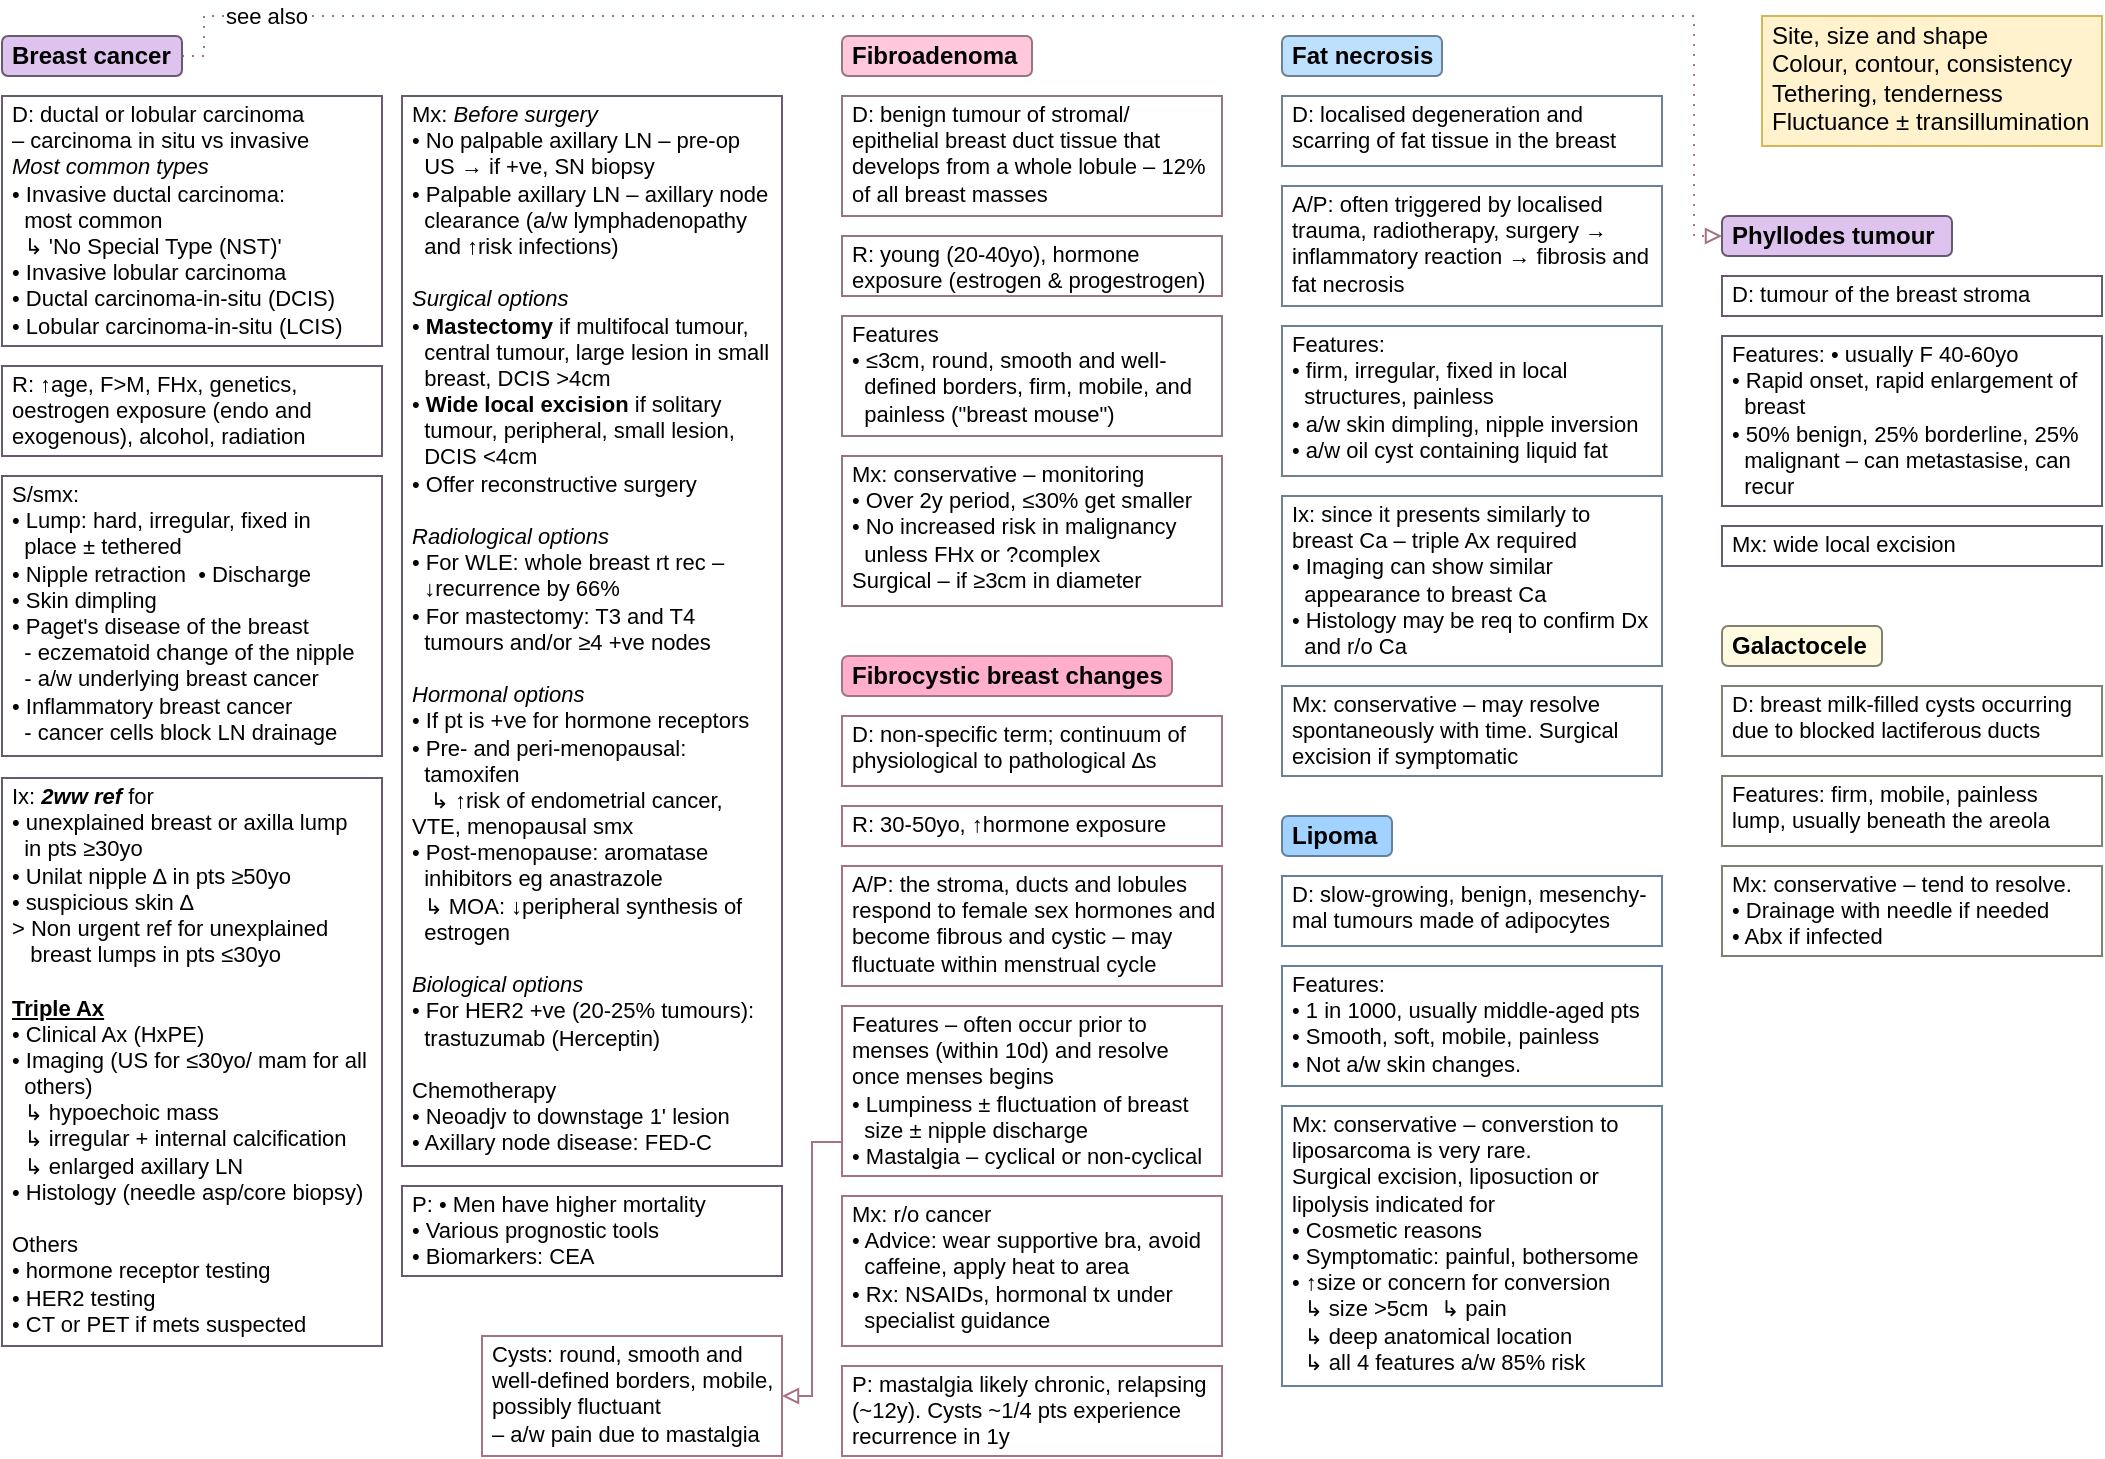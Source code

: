 <mxfile version="21.2.2" type="dropbox">
  <diagram id="jyZ8ALnh5LzeWvP5rzW2" name="2023-01-18">
    <mxGraphModel dx="2049" dy="229" grid="1" gridSize="5" guides="1" tooltips="1" connect="1" arrows="1" fold="1" page="1" pageScale="1" pageWidth="1169" pageHeight="827" math="0" shadow="0">
      <root>
        <mxCell id="0" />
        <mxCell id="1" parent="0" />
        <mxCell id="2N9zzXllWPFOEhA9ajQY-36" style="edgeStyle=orthogonalEdgeStyle;rounded=0;orthogonalLoop=1;jettySize=auto;html=1;exitX=1;exitY=0.5;exitDx=0;exitDy=0;entryX=0;entryY=0.5;entryDx=0;entryDy=0;strokeColor=#A67285;endArrow=block;endFill=0;dashed=1;dashPattern=1 4;" parent="1" source="fCBD8a2lisjKOdRzJ-kr-1" target="2N9zzXllWPFOEhA9ajQY-32" edge="1">
          <mxGeometry relative="1" as="geometry">
            <Array as="points">
              <mxPoint x="160" y="890" />
              <mxPoint x="160" y="870" />
              <mxPoint x="905" y="870" />
              <mxPoint x="905" y="980" />
            </Array>
          </mxGeometry>
        </mxCell>
        <mxCell id="2N9zzXllWPFOEhA9ajQY-37" value="see also" style="edgeLabel;html=1;align=center;verticalAlign=middle;resizable=0;points=[];" parent="2N9zzXllWPFOEhA9ajQY-36" vertex="1" connectable="0">
          <mxGeometry x="-0.886" relative="1" as="geometry">
            <mxPoint x="10" as="offset" />
          </mxGeometry>
        </mxCell>
        <mxCell id="fCBD8a2lisjKOdRzJ-kr-1" value="Breast cancer" style="rounded=1;whiteSpace=wrap;html=1;spacingTop=0;fontStyle=1;align=left;spacing=5;fillColor=#DDC3ED;strokeColor=#675A6E;" parent="1" vertex="1">
          <mxGeometry x="59" y="880" width="90" height="20" as="geometry" />
        </mxCell>
        <mxCell id="fCBD8a2lisjKOdRzJ-kr-2" value="D:&amp;nbsp;ductal or lobular carcinoma&lt;br style=&quot;font-size: 11px;&quot;&gt;– carcinoma in situ vs invasive&lt;br style=&quot;font-size: 11px;&quot;&gt;&lt;i style=&quot;font-size: 11px;&quot;&gt;Most common types&lt;br style=&quot;font-size: 11px;&quot;&gt;&lt;/i&gt;&lt;div style=&quot;font-size: 11px;&quot;&gt;• Invasive ductal carcinoma:&amp;nbsp;&lt;/div&gt;&lt;div style=&quot;font-size: 11px;&quot;&gt;&amp;nbsp; most&amp;nbsp;&lt;span style=&quot;background-color: initial; font-size: 11px;&quot;&gt;common&amp;nbsp;&lt;/span&gt;&lt;/div&gt;&lt;div style=&quot;font-size: 11px;&quot;&gt;&lt;span style=&quot;background-color: initial; font-size: 11px;&quot;&gt;&amp;nbsp; ↳ &#39;No Special Type (NST)&#39;&amp;nbsp;&lt;/span&gt;&lt;/div&gt;&lt;div style=&quot;font-size: 11px;&quot;&gt;&lt;span style=&quot;background-color: initial; font-size: 11px;&quot;&gt;• Invasive lobular carcinoma&lt;/span&gt;&lt;br style=&quot;font-size: 11px;&quot;&gt;&lt;/div&gt;&lt;div style=&quot;font-size: 11px;&quot;&gt;• Ductal carcinoma-in-situ (DCIS)&lt;/div&gt;&lt;div style=&quot;font-size: 11px;&quot;&gt;• Lobular carcinoma-in-situ (LCIS)&lt;/div&gt;" style="rounded=0;whiteSpace=wrap;html=1;spacingTop=-7;spacing=5;align=left;verticalAlign=top;fontSize=11;strokeColor=#675A6E;" parent="1" vertex="1">
          <mxGeometry x="59" y="910" width="190" height="125" as="geometry" />
        </mxCell>
        <mxCell id="fCBD8a2lisjKOdRzJ-kr-3" value="R: ↑age, F&amp;gt;M, FHx, genetics, oestrogen exposure (endo and exogenous), alcohol, radiation" style="rounded=0;whiteSpace=wrap;html=1;spacingTop=-7;spacing=5;align=left;verticalAlign=top;fontSize=11;strokeColor=#675A6E;" parent="1" vertex="1">
          <mxGeometry x="59" y="1045" width="190" height="45" as="geometry" />
        </mxCell>
        <mxCell id="fCBD8a2lisjKOdRzJ-kr-4" value="S/smx:&amp;nbsp;&lt;br style=&quot;font-size: 11px;&quot;&gt;&lt;div style=&quot;font-size: 11px;&quot;&gt;• Lump: hard, irregular,&amp;nbsp;&lt;span style=&quot;background-color: initial; font-size: 11px;&quot;&gt;fixed in&amp;nbsp;&lt;/span&gt;&lt;/div&gt;&lt;div style=&quot;font-size: 11px;&quot;&gt;&lt;span style=&quot;background-color: initial; font-size: 11px;&quot;&gt;&amp;nbsp; place ±&amp;nbsp;&lt;/span&gt;&lt;span style=&quot;background-color: initial; font-size: 11px;&quot;&gt;tethered&lt;/span&gt;&lt;/div&gt;&lt;div style=&quot;font-size: 11px;&quot;&gt;• Nipple retraction&amp;nbsp;&lt;span style=&quot;&quot;&gt;	&lt;/span&gt;&lt;span style=&quot;background-color: initial; font-size: 11px;&quot;&gt;• Discharge&lt;/span&gt;&lt;/div&gt;&lt;div style=&quot;font-size: 11px;&quot;&gt;• Skin dimpling&amp;nbsp;&lt;/div&gt;&lt;div style=&quot;font-size: 11px;&quot;&gt;• Paget&#39;s disease of the breast&lt;/div&gt;&lt;div style=&quot;font-size: 11px;&quot;&gt;&amp;nbsp; -&amp;nbsp;eczematoid change of the nipple&lt;/div&gt;&lt;div style=&quot;font-size: 11px;&quot;&gt;&amp;nbsp; - a/w underlying breast cancer&lt;/div&gt;&lt;div style=&quot;font-size: 11px;&quot;&gt;• Inflammatory breast cancer&lt;/div&gt;&lt;div style=&quot;font-size: 11px;&quot;&gt;&amp;nbsp; - cancer cells block LN drainage&lt;/div&gt;" style="rounded=0;whiteSpace=wrap;html=1;spacingTop=-7;spacing=5;align=left;verticalAlign=top;fontSize=11;strokeColor=#675A6E;" parent="1" vertex="1">
          <mxGeometry x="59" y="1100" width="190" height="140" as="geometry" />
        </mxCell>
        <mxCell id="fCBD8a2lisjKOdRzJ-kr-5" value="&lt;span style=&quot;background-color: initial; font-size: 11px;&quot;&gt;Ix: &lt;b&gt;&lt;i&gt;2ww ref&lt;/i&gt;&lt;/b&gt; for&lt;/span&gt;&lt;br style=&quot;font-size: 11px;&quot;&gt;&lt;div style=&quot;font-size: 11px;&quot;&gt;• unexplained breast or&amp;nbsp;&lt;span style=&quot;background-color: initial; font-size: 11px;&quot;&gt;axilla lump&lt;/span&gt;&lt;/div&gt;&lt;div style=&quot;font-size: 11px;&quot;&gt;&lt;span style=&quot;background-color: initial; font-size: 11px;&quot;&gt;&amp;nbsp; in pts ≥30yo&lt;/span&gt;&lt;/div&gt;&lt;div style=&quot;font-size: 11px;&quot;&gt;• Unilat nipple ∆ in pts&amp;nbsp;&lt;span style=&quot;background-color: initial; font-size: 11px;&quot;&gt;≥50yo&lt;/span&gt;&lt;/div&gt;&lt;div style=&quot;font-size: 11px;&quot;&gt;• suspicious skin ∆&lt;/div&gt;&lt;div style=&quot;font-size: 11px;&quot;&gt;&amp;gt; Non urgent ref for unexplained&amp;nbsp;&lt;/div&gt;&lt;div style=&quot;font-size: 11px;&quot;&gt;&amp;nbsp; &amp;nbsp;breast lumps in pts ≤30yo&lt;/div&gt;&lt;div style=&quot;font-size: 11px;&quot;&gt;&lt;br style=&quot;font-size: 11px;&quot;&gt;&lt;/div&gt;&lt;div style=&quot;font-size: 11px;&quot;&gt;&lt;b&gt;&lt;u&gt;Triple Ax&lt;/u&gt;&lt;/b&gt;&lt;/div&gt;&lt;div style=&quot;font-size: 11px;&quot;&gt;• Clinical Ax (HxPE)&lt;/div&gt;&lt;div style=&quot;font-size: 11px;&quot;&gt;• Imaging (US for ≤30yo/&amp;nbsp;&lt;span style=&quot;background-color: initial; font-size: 11px;&quot;&gt;mam&amp;nbsp;&lt;/span&gt;&lt;span style=&quot;background-color: initial;&quot;&gt;for&amp;nbsp;&lt;/span&gt;&lt;span style=&quot;background-color: initial;&quot;&gt;all&amp;nbsp;&lt;/span&gt;&lt;/div&gt;&lt;div style=&quot;font-size: 11px;&quot;&gt;&lt;span style=&quot;background-color: initial;&quot;&gt;&amp;nbsp; others)&lt;/span&gt;&lt;/div&gt;&lt;div style=&quot;font-size: 11px;&quot;&gt;&lt;span style=&quot;background-color: initial;&quot;&gt;&amp;nbsp; ↳ hypoechoic mass&lt;/span&gt;&lt;/div&gt;&lt;div style=&quot;font-size: 11px;&quot;&gt;&lt;span style=&quot;background-color: initial;&quot;&gt;&amp;nbsp; ↳ irregular + internal calcification&lt;/span&gt;&lt;/div&gt;&lt;div style=&quot;font-size: 11px;&quot;&gt;&lt;span style=&quot;background-color: initial;&quot;&gt;&amp;nbsp; ↳ enlarged axillary LN&lt;/span&gt;&lt;/div&gt;&lt;div style=&quot;font-size: 11px;&quot;&gt;• Histology (needle asp/&lt;span style=&quot;background-color: initial; font-size: 11px;&quot;&gt;core biopsy)&lt;/span&gt;&lt;/div&gt;&lt;div style=&quot;font-size: 11px;&quot;&gt;&lt;span style=&quot;background-color: initial; font-size: 11px;&quot;&gt;&lt;br&gt;&lt;/span&gt;&lt;/div&gt;&lt;div style=&quot;font-size: 11px;&quot;&gt;&lt;span style=&quot;background-color: initial; font-size: 11px;&quot;&gt;Others&lt;/span&gt;&lt;/div&gt;&lt;div style=&quot;font-size: 11px;&quot;&gt;&lt;span style=&quot;background-color: initial; font-size: 11px;&quot;&gt;• hormone receptor testing&lt;/span&gt;&lt;/div&gt;&lt;div style=&quot;font-size: 11px;&quot;&gt;&lt;span style=&quot;background-color: initial; font-size: 11px;&quot;&gt;• HER2 testing&lt;/span&gt;&lt;/div&gt;&lt;div style=&quot;font-size: 11px;&quot;&gt;&lt;span style=&quot;background-color: initial; font-size: 11px;&quot;&gt;• CT or PET if mets suspected&lt;/span&gt;&lt;/div&gt;" style="rounded=0;whiteSpace=wrap;html=1;spacingTop=-7;spacing=5;align=left;verticalAlign=top;fontSize=11;strokeColor=#675A6E;" parent="1" vertex="1">
          <mxGeometry x="59" y="1251" width="190" height="284" as="geometry" />
        </mxCell>
        <mxCell id="fCBD8a2lisjKOdRzJ-kr-6" value="Mx: &lt;i&gt;Before surgery&lt;/i&gt;&lt;br&gt;• No palpable axillary LN – pre-op &lt;br&gt;&amp;nbsp; US → if +ve, SN biopsy&lt;br&gt;• Palpable axillary LN – axillary node &lt;br&gt;&amp;nbsp; clearance (a/w lymphadenopathy &lt;br&gt;&amp;nbsp; and ↑risk infections)&lt;br&gt;&lt;br&gt;&lt;i&gt;Surgical options&lt;/i&gt;&lt;br&gt;• &lt;b&gt;Mastectomy&lt;/b&gt; if multifocal tumour, &lt;br&gt;&amp;nbsp; central tumour, large lesion in small &lt;br&gt;&amp;nbsp; breast, DCIS &amp;gt;4cm&lt;br&gt;• &lt;b&gt;Wide local excision&lt;/b&gt; if solitary &lt;br&gt;&amp;nbsp; tumour, peripheral, small lesion, &lt;br&gt;&amp;nbsp; DCIS &amp;lt;4cm&lt;br&gt;• Offer reconstructive surgery&lt;br&gt;&lt;br&gt;&lt;i&gt;Radiological options&lt;/i&gt;&lt;br&gt;• For WLE: whole breast rt rec – &lt;br&gt;&amp;nbsp; ↓recurrence by 66%&lt;br&gt;• For mastectomy: T3 and T4 &lt;br&gt;&amp;nbsp; tumours and/or ≥4 +ve nodes&lt;br&gt;&lt;br&gt;&lt;i&gt;Hormonal options&lt;/i&gt;&lt;br&gt;• If pt is +ve for hormone receptors&lt;br&gt;• Pre- and peri-menopausal: &lt;br&gt;&amp;nbsp; tamoxifen&amp;nbsp;&lt;br&gt;&amp;nbsp; &amp;nbsp;↳ ↑risk of endometrial cancer, &lt;br&gt;&lt;span style=&quot;&quot;&gt;	&lt;/span&gt;VTE, menopausal smx&lt;br&gt;• Post-menopause: aromatase &lt;br&gt;&amp;nbsp; inhibitors eg anastrazole&amp;nbsp;&lt;br&gt;&amp;nbsp;&amp;nbsp;↳ MOA:&amp;nbsp;↓peripheral synthesis of &lt;br&gt;&lt;span style=&quot;white-space: pre;&quot;&gt;	&lt;/span&gt;&lt;span style=&quot;white-space: pre;&quot;&gt;	&lt;/span&gt;estrogen&lt;br&gt;&lt;br&gt;&lt;i&gt;Biological options&lt;/i&gt;&lt;br&gt;• For HER2 +ve (20-25% tumours): &lt;br&gt;&amp;nbsp; trastuzumab (Herceptin)&lt;br&gt;&lt;br&gt;Chemotherapy&lt;br&gt;• Neoadjv to downstage 1&#39; lesion&lt;br&gt;• Axillary node disease: FED-C&amp;nbsp;" style="rounded=0;whiteSpace=wrap;html=1;spacingTop=-7;spacing=5;align=left;verticalAlign=top;fontSize=11;strokeColor=#675A6E;" parent="1" vertex="1">
          <mxGeometry x="259" y="910" width="190" height="535" as="geometry" />
        </mxCell>
        <mxCell id="2N9zzXllWPFOEhA9ajQY-1" value="P: • Men have higher mortality&lt;br&gt;• Various prognostic tools&lt;br&gt;• Biomarkers: CEA" style="rounded=0;whiteSpace=wrap;html=1;spacingTop=-7;spacing=5;align=left;verticalAlign=top;fontSize=11;strokeColor=#675A6E;" parent="1" vertex="1">
          <mxGeometry x="259" y="1455" width="190" height="45" as="geometry" />
        </mxCell>
        <mxCell id="2N9zzXllWPFOEhA9ajQY-2" value="Fibroadenoma" style="rounded=1;whiteSpace=wrap;html=1;spacingTop=0;fontStyle=1;align=left;spacing=5;fillColor=#ffc8dd;strokeColor=#967682;" parent="1" vertex="1">
          <mxGeometry x="479" y="880" width="95" height="20" as="geometry" />
        </mxCell>
        <mxCell id="2N9zzXllWPFOEhA9ajQY-3" value="D: benign tumour of stromal/ epithelial breast duct tissue that develops from a whole lobule – 12% of all breast masses" style="rounded=0;whiteSpace=wrap;html=1;spacingTop=-7;spacing=5;align=left;verticalAlign=top;fontSize=11;strokeColor=#967682;" parent="1" vertex="1">
          <mxGeometry x="479" y="910" width="190" height="60" as="geometry" />
        </mxCell>
        <mxCell id="2N9zzXllWPFOEhA9ajQY-4" value="Fibrocystic breast changes" style="rounded=1;whiteSpace=wrap;html=1;spacingTop=0;fontStyle=1;align=left;spacing=5;fillColor=#ffafcc;strokeColor=#A67285;" parent="1" vertex="1">
          <mxGeometry x="479" y="1190" width="165" height="20" as="geometry" />
        </mxCell>
        <mxCell id="2N9zzXllWPFOEhA9ajQY-5" value="D: non-specific term; continuum of physiological to pathological ∆s" style="rounded=0;whiteSpace=wrap;html=1;spacingTop=-7;spacing=5;align=left;verticalAlign=top;fontSize=11;strokeColor=#A67285;" parent="1" vertex="1">
          <mxGeometry x="479" y="1220" width="190" height="35" as="geometry" />
        </mxCell>
        <mxCell id="2N9zzXllWPFOEhA9ajQY-6" value="R: young (20-40yo), hormone exposure (estrogen &amp;amp; progestrogen)" style="rounded=0;whiteSpace=wrap;html=1;spacingTop=-7;spacing=5;align=left;verticalAlign=top;fontSize=11;strokeColor=#967682;" parent="1" vertex="1">
          <mxGeometry x="479" y="980" width="190" height="30" as="geometry" />
        </mxCell>
        <mxCell id="2N9zzXllWPFOEhA9ajQY-7" value="Features&lt;br&gt;• ≤3cm, round, smooth and well-&lt;br&gt;&amp;nbsp; defined borders, firm, mobile,&amp;nbsp;and &lt;br&gt;&amp;nbsp; painless (&quot;breast mouse&quot;)&lt;br&gt;" style="rounded=0;whiteSpace=wrap;html=1;spacingTop=-7;spacing=5;align=left;verticalAlign=top;fontSize=11;strokeColor=#967682;" parent="1" vertex="1">
          <mxGeometry x="479" y="1020" width="190" height="60" as="geometry" />
        </mxCell>
        <mxCell id="2N9zzXllWPFOEhA9ajQY-8" value="Site, size and shape&lt;br&gt;Colour, contour, consistency&lt;br&gt;Tethering, tenderness&lt;br&gt;Fluctuance ± transillumination&lt;br&gt;" style="rounded=0;whiteSpace=wrap;html=1;spacingTop=-7;spacing=5;align=left;verticalAlign=top;strokeColor=#d6b656;fillColor=#fff2cc;" parent="1" vertex="1">
          <mxGeometry x="939" y="870" width="170" height="65" as="geometry" />
        </mxCell>
        <mxCell id="2N9zzXllWPFOEhA9ajQY-9" value="Mx: conservative – monitoring&lt;br&gt;• Over 2y period, ≤30% get smaller&lt;br&gt;• No increased risk in malignancy &lt;br&gt;&amp;nbsp; unless FHx or ?complex&lt;br&gt;Surgical – if ≥3cm in diameter" style="rounded=0;whiteSpace=wrap;html=1;spacingTop=-7;spacing=5;align=left;verticalAlign=top;fontSize=11;strokeColor=#967682;" parent="1" vertex="1">
          <mxGeometry x="479" y="1090" width="190" height="75" as="geometry" />
        </mxCell>
        <mxCell id="2N9zzXllWPFOEhA9ajQY-10" value="R: 30-50yo, ↑hormone exposure" style="rounded=0;whiteSpace=wrap;html=1;spacingTop=-7;spacing=5;align=left;verticalAlign=top;fontSize=11;strokeColor=#A67285;" parent="1" vertex="1">
          <mxGeometry x="479" y="1265" width="190" height="20" as="geometry" />
        </mxCell>
        <mxCell id="2N9zzXllWPFOEhA9ajQY-16" style="edgeStyle=orthogonalEdgeStyle;rounded=0;orthogonalLoop=1;jettySize=auto;html=1;exitX=0;exitY=0.5;exitDx=0;exitDy=0;entryX=1;entryY=0.5;entryDx=0;entryDy=0;strokeColor=#A67285;endArrow=block;endFill=0;" parent="1" source="2N9zzXllWPFOEhA9ajQY-11" target="2N9zzXllWPFOEhA9ajQY-15" edge="1">
          <mxGeometry relative="1" as="geometry">
            <Array as="points">
              <mxPoint x="479" y="1433" />
              <mxPoint x="464" y="1433" />
              <mxPoint x="464" y="1560" />
            </Array>
          </mxGeometry>
        </mxCell>
        <mxCell id="2N9zzXllWPFOEhA9ajQY-11" value="Features – often occur prior to menses (within 10d) and resolve once menses begins&lt;br&gt;• Lumpiness ± fluctuation of breast &lt;br&gt;&amp;nbsp; size ± nipple discharge&lt;br&gt;• Mastalgia – cyclical or non-cyclical&amp;nbsp;" style="rounded=0;whiteSpace=wrap;html=1;spacingTop=-7;spacing=5;align=left;verticalAlign=top;fontSize=11;strokeColor=#A67285;" parent="1" vertex="1">
          <mxGeometry x="479" y="1365" width="190" height="85" as="geometry" />
        </mxCell>
        <mxCell id="2N9zzXllWPFOEhA9ajQY-12" value="A/P: the stroma, ducts and lobules respond to female sex hormones and become fibrous and cystic – may fluctuate within menstrual cycle" style="rounded=0;whiteSpace=wrap;html=1;spacingTop=-7;spacing=5;align=left;verticalAlign=top;fontSize=11;strokeColor=#A67285;" parent="1" vertex="1">
          <mxGeometry x="479" y="1295" width="190" height="60" as="geometry" />
        </mxCell>
        <mxCell id="2N9zzXllWPFOEhA9ajQY-13" value="Mx: r/o cancer&lt;br&gt;• Advice: wear supportive bra, avoid &lt;br&gt;&amp;nbsp; caffeine, apply heat to area&lt;br&gt;• Rx: NSAIDs, hormonal tx under &lt;br&gt;&amp;nbsp; specialist guidance" style="rounded=0;whiteSpace=wrap;html=1;spacingTop=-7;spacing=5;align=left;verticalAlign=top;fontSize=11;strokeColor=#A67285;" parent="1" vertex="1">
          <mxGeometry x="479" y="1460" width="190" height="75" as="geometry" />
        </mxCell>
        <mxCell id="2N9zzXllWPFOEhA9ajQY-14" value="P: mastalgia likely chronic, relapsing (~12y). Cysts ~1/4 pts experience recurrence in 1y" style="rounded=0;whiteSpace=wrap;html=1;spacingTop=-7;spacing=5;align=left;verticalAlign=top;fontSize=11;strokeColor=#A67285;" parent="1" vertex="1">
          <mxGeometry x="479" y="1545" width="190" height="45" as="geometry" />
        </mxCell>
        <mxCell id="2N9zzXllWPFOEhA9ajQY-15" value="Cysts: round, smooth and well-defined borders, mobile, possibly fluctuant&lt;br&gt;– a/w pain due to mastalgia" style="rounded=0;whiteSpace=wrap;html=1;spacingTop=-7;spacing=5;align=left;verticalAlign=top;fontSize=11;strokeColor=#A67285;" parent="1" vertex="1">
          <mxGeometry x="299" y="1530" width="150" height="60" as="geometry" />
        </mxCell>
        <mxCell id="2N9zzXllWPFOEhA9ajQY-17" value="Fat necrosis" style="rounded=1;whiteSpace=wrap;html=1;spacingTop=0;fontStyle=1;align=left;spacing=5;fillColor=#bde0fe;strokeColor=#6E8294;" parent="1" vertex="1">
          <mxGeometry x="699" y="880" width="80" height="20" as="geometry" />
        </mxCell>
        <mxCell id="2N9zzXllWPFOEhA9ajQY-18" value="D: localised degeneration and scarring of fat tissue in the breast" style="rounded=0;whiteSpace=wrap;html=1;spacingTop=-7;spacing=5;align=left;verticalAlign=top;fontSize=11;strokeColor=#6E8294;" parent="1" vertex="1">
          <mxGeometry x="699" y="910" width="190" height="35" as="geometry" />
        </mxCell>
        <mxCell id="2N9zzXllWPFOEhA9ajQY-19" value="A/P: often triggered by localised trauma, radiotherapy, surgery → inflammatory reaction → fibrosis and fat necrosis" style="rounded=0;whiteSpace=wrap;html=1;spacingTop=-7;spacing=5;align=left;verticalAlign=top;fontSize=11;strokeColor=#6E8294;" parent="1" vertex="1">
          <mxGeometry x="699" y="955" width="190" height="60" as="geometry" />
        </mxCell>
        <mxCell id="2N9zzXllWPFOEhA9ajQY-20" value="Features:&lt;br&gt;• firm, irregular, fixed in local &lt;br&gt;&amp;nbsp; structures, painless&lt;br&gt;• a/w skin dimpling, nipple inversion&lt;br&gt;• a/w oil cyst containing liquid fat" style="rounded=0;whiteSpace=wrap;html=1;spacingTop=-7;spacing=5;align=left;verticalAlign=top;fontSize=11;strokeColor=#6E8294;" parent="1" vertex="1">
          <mxGeometry x="699" y="1025" width="190" height="75" as="geometry" />
        </mxCell>
        <mxCell id="2N9zzXllWPFOEhA9ajQY-21" value="Ix: since it presents similarly to breast Ca – triple Ax required&lt;br&gt;• Imaging can show similar &lt;br&gt;&amp;nbsp; appearance to breast Ca&lt;br&gt;• Histology may be req to confirm Dx &lt;br&gt;&amp;nbsp; and r/o Ca" style="rounded=0;whiteSpace=wrap;html=1;spacingTop=-7;spacing=5;align=left;verticalAlign=top;fontSize=11;strokeColor=#6E8294;" parent="1" vertex="1">
          <mxGeometry x="699" y="1110" width="190" height="85" as="geometry" />
        </mxCell>
        <mxCell id="2N9zzXllWPFOEhA9ajQY-22" value="Mx: conservative – may resolve spontaneously with time. Surgical excision if symptomatic" style="rounded=0;whiteSpace=wrap;html=1;spacingTop=-7;spacing=5;align=left;verticalAlign=top;fontSize=11;strokeColor=#6E8294;" parent="1" vertex="1">
          <mxGeometry x="699" y="1205" width="190" height="45" as="geometry" />
        </mxCell>
        <mxCell id="2N9zzXllWPFOEhA9ajQY-23" value="Lipoma" style="rounded=1;whiteSpace=wrap;html=1;spacingTop=0;fontStyle=1;align=left;spacing=5;fillColor=#a2d2ff;strokeColor=#64829E;" parent="1" vertex="1">
          <mxGeometry x="699" y="1270" width="55" height="20" as="geometry" />
        </mxCell>
        <mxCell id="2N9zzXllWPFOEhA9ajQY-24" value="D: slow-growing, benign, mesenchy-mal tumours made of adipocytes" style="rounded=0;whiteSpace=wrap;html=1;spacingTop=-7;spacing=5;align=left;verticalAlign=top;fontSize=11;strokeColor=#64829E;" parent="1" vertex="1">
          <mxGeometry x="699" y="1300" width="190" height="35" as="geometry" />
        </mxCell>
        <mxCell id="2N9zzXllWPFOEhA9ajQY-25" value="Features: &lt;br&gt;• 1 in 1000, usually middle-aged pts&lt;br&gt;• Smooth, soft, mobile, painless&lt;br&gt;• Not a/w skin changes." style="rounded=0;whiteSpace=wrap;html=1;spacingTop=-7;spacing=5;align=left;verticalAlign=top;fontSize=11;strokeColor=#64829E;" parent="1" vertex="1">
          <mxGeometry x="699" y="1345" width="190" height="60" as="geometry" />
        </mxCell>
        <mxCell id="2N9zzXllWPFOEhA9ajQY-26" value="Mx: conservative – converstion to liposarcoma is very rare.&amp;nbsp;&lt;br&gt;Surgical excision, liposuction or lipolysis indicated for&amp;nbsp;&lt;br&gt;• Cosmetic reasons&lt;br&gt;• Symptomatic: painful, bothersome&lt;br&gt;• ↑size or concern for conversion&lt;br&gt;&amp;nbsp; ↳ size &amp;gt;5cm&lt;span style=&quot;white-space: pre;&quot;&gt;	&lt;/span&gt;&lt;span style=&quot;white-space: pre;&quot;&gt;	&lt;/span&gt;↳ pain&lt;br&gt;&amp;nbsp; ↳ deep anatomical location&lt;br&gt;&amp;nbsp; ↳ all 4 features a/w 85% risk" style="rounded=0;whiteSpace=wrap;html=1;spacingTop=-7;spacing=5;align=left;verticalAlign=top;fontSize=11;strokeColor=#64829E;" parent="1" vertex="1">
          <mxGeometry x="699" y="1415" width="190" height="140" as="geometry" />
        </mxCell>
        <mxCell id="2N9zzXllWPFOEhA9ajQY-28" value="Galactocele" style="rounded=1;whiteSpace=wrap;html=1;spacingTop=0;fontStyle=1;align=left;spacing=5;fillColor=#fefae0;strokeColor=#828073;" parent="1" vertex="1">
          <mxGeometry x="919" y="1175" width="80" height="20" as="geometry" />
        </mxCell>
        <mxCell id="2N9zzXllWPFOEhA9ajQY-29" value="D: breast milk-filled cysts occurring due to blocked lactiferous ducts" style="rounded=0;whiteSpace=wrap;html=1;spacingTop=-7;spacing=5;align=left;verticalAlign=top;fontSize=11;strokeColor=#828073;" parent="1" vertex="1">
          <mxGeometry x="919" y="1205" width="190" height="35" as="geometry" />
        </mxCell>
        <mxCell id="2N9zzXllWPFOEhA9ajQY-30" value="Features: firm, mobile, painless lump, usually beneath the areola" style="rounded=0;whiteSpace=wrap;html=1;spacingTop=-7;spacing=5;align=left;verticalAlign=top;fontSize=11;strokeColor=#828073;" parent="1" vertex="1">
          <mxGeometry x="919" y="1250" width="190" height="35" as="geometry" />
        </mxCell>
        <mxCell id="2N9zzXllWPFOEhA9ajQY-31" value="Mx: conservative – tend to resolve. &lt;br&gt;• Drainage with needle if needed&lt;br&gt;• Abx if infected" style="rounded=0;whiteSpace=wrap;html=1;spacingTop=-7;spacing=5;align=left;verticalAlign=top;fontSize=11;strokeColor=#828073;" parent="1" vertex="1">
          <mxGeometry x="919" y="1295" width="190" height="45" as="geometry" />
        </mxCell>
        <mxCell id="2N9zzXllWPFOEhA9ajQY-32" value="Phyllodes tumour" style="rounded=1;whiteSpace=wrap;html=1;spacingTop=0;fontStyle=1;align=left;spacing=5;fillColor=#DDC3ED;strokeColor=#675A6E;" parent="1" vertex="1">
          <mxGeometry x="919" y="970" width="115" height="20" as="geometry" />
        </mxCell>
        <mxCell id="2N9zzXllWPFOEhA9ajQY-33" value="D: tumour of the breast stroma" style="rounded=0;whiteSpace=wrap;html=1;spacingTop=-7;spacing=5;align=left;verticalAlign=top;fontSize=11;strokeColor=#675A6E;" parent="1" vertex="1">
          <mxGeometry x="919" y="1000" width="190" height="20" as="geometry" />
        </mxCell>
        <mxCell id="2N9zzXllWPFOEhA9ajQY-34" value="Features: • usually F 40-60yo&lt;br&gt;• Rapid onset, rapid enlargement of &lt;br&gt;&amp;nbsp; breast&lt;br&gt;• 50% benign, 25% borderline, 25% &lt;br&gt;&amp;nbsp; malignant – can metastasise, can &lt;br&gt;&amp;nbsp; recur&amp;nbsp;" style="rounded=0;whiteSpace=wrap;html=1;spacingTop=-7;spacing=5;align=left;verticalAlign=top;fontSize=11;strokeColor=#675A6E;" parent="1" vertex="1">
          <mxGeometry x="919" y="1030" width="190" height="85" as="geometry" />
        </mxCell>
        <mxCell id="2N9zzXllWPFOEhA9ajQY-35" value="Mx: wide local excision" style="rounded=0;whiteSpace=wrap;html=1;spacingTop=-7;spacing=5;align=left;verticalAlign=top;fontSize=11;strokeColor=#675A6E;" parent="1" vertex="1">
          <mxGeometry x="919" y="1125" width="190" height="20" as="geometry" />
        </mxCell>
      </root>
    </mxGraphModel>
  </diagram>
</mxfile>
